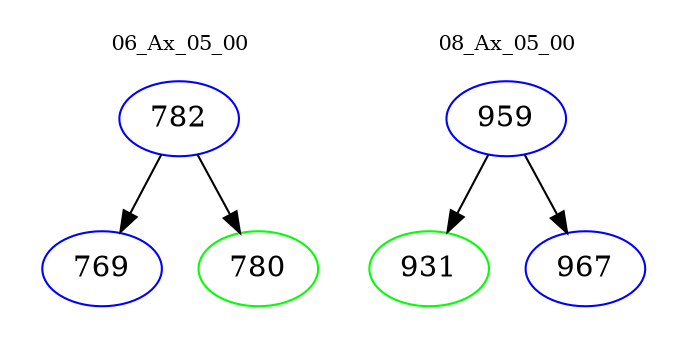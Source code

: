 digraph{
subgraph cluster_0 {
color = white
label = "06_Ax_05_00";
fontsize=10;
T0_782 [label="782", color="blue"]
T0_782 -> T0_769 [color="black"]
T0_769 [label="769", color="blue"]
T0_782 -> T0_780 [color="black"]
T0_780 [label="780", color="green"]
}
subgraph cluster_1 {
color = white
label = "08_Ax_05_00";
fontsize=10;
T1_959 [label="959", color="blue"]
T1_959 -> T1_931 [color="black"]
T1_931 [label="931", color="green"]
T1_959 -> T1_967 [color="black"]
T1_967 [label="967", color="blue"]
}
}
